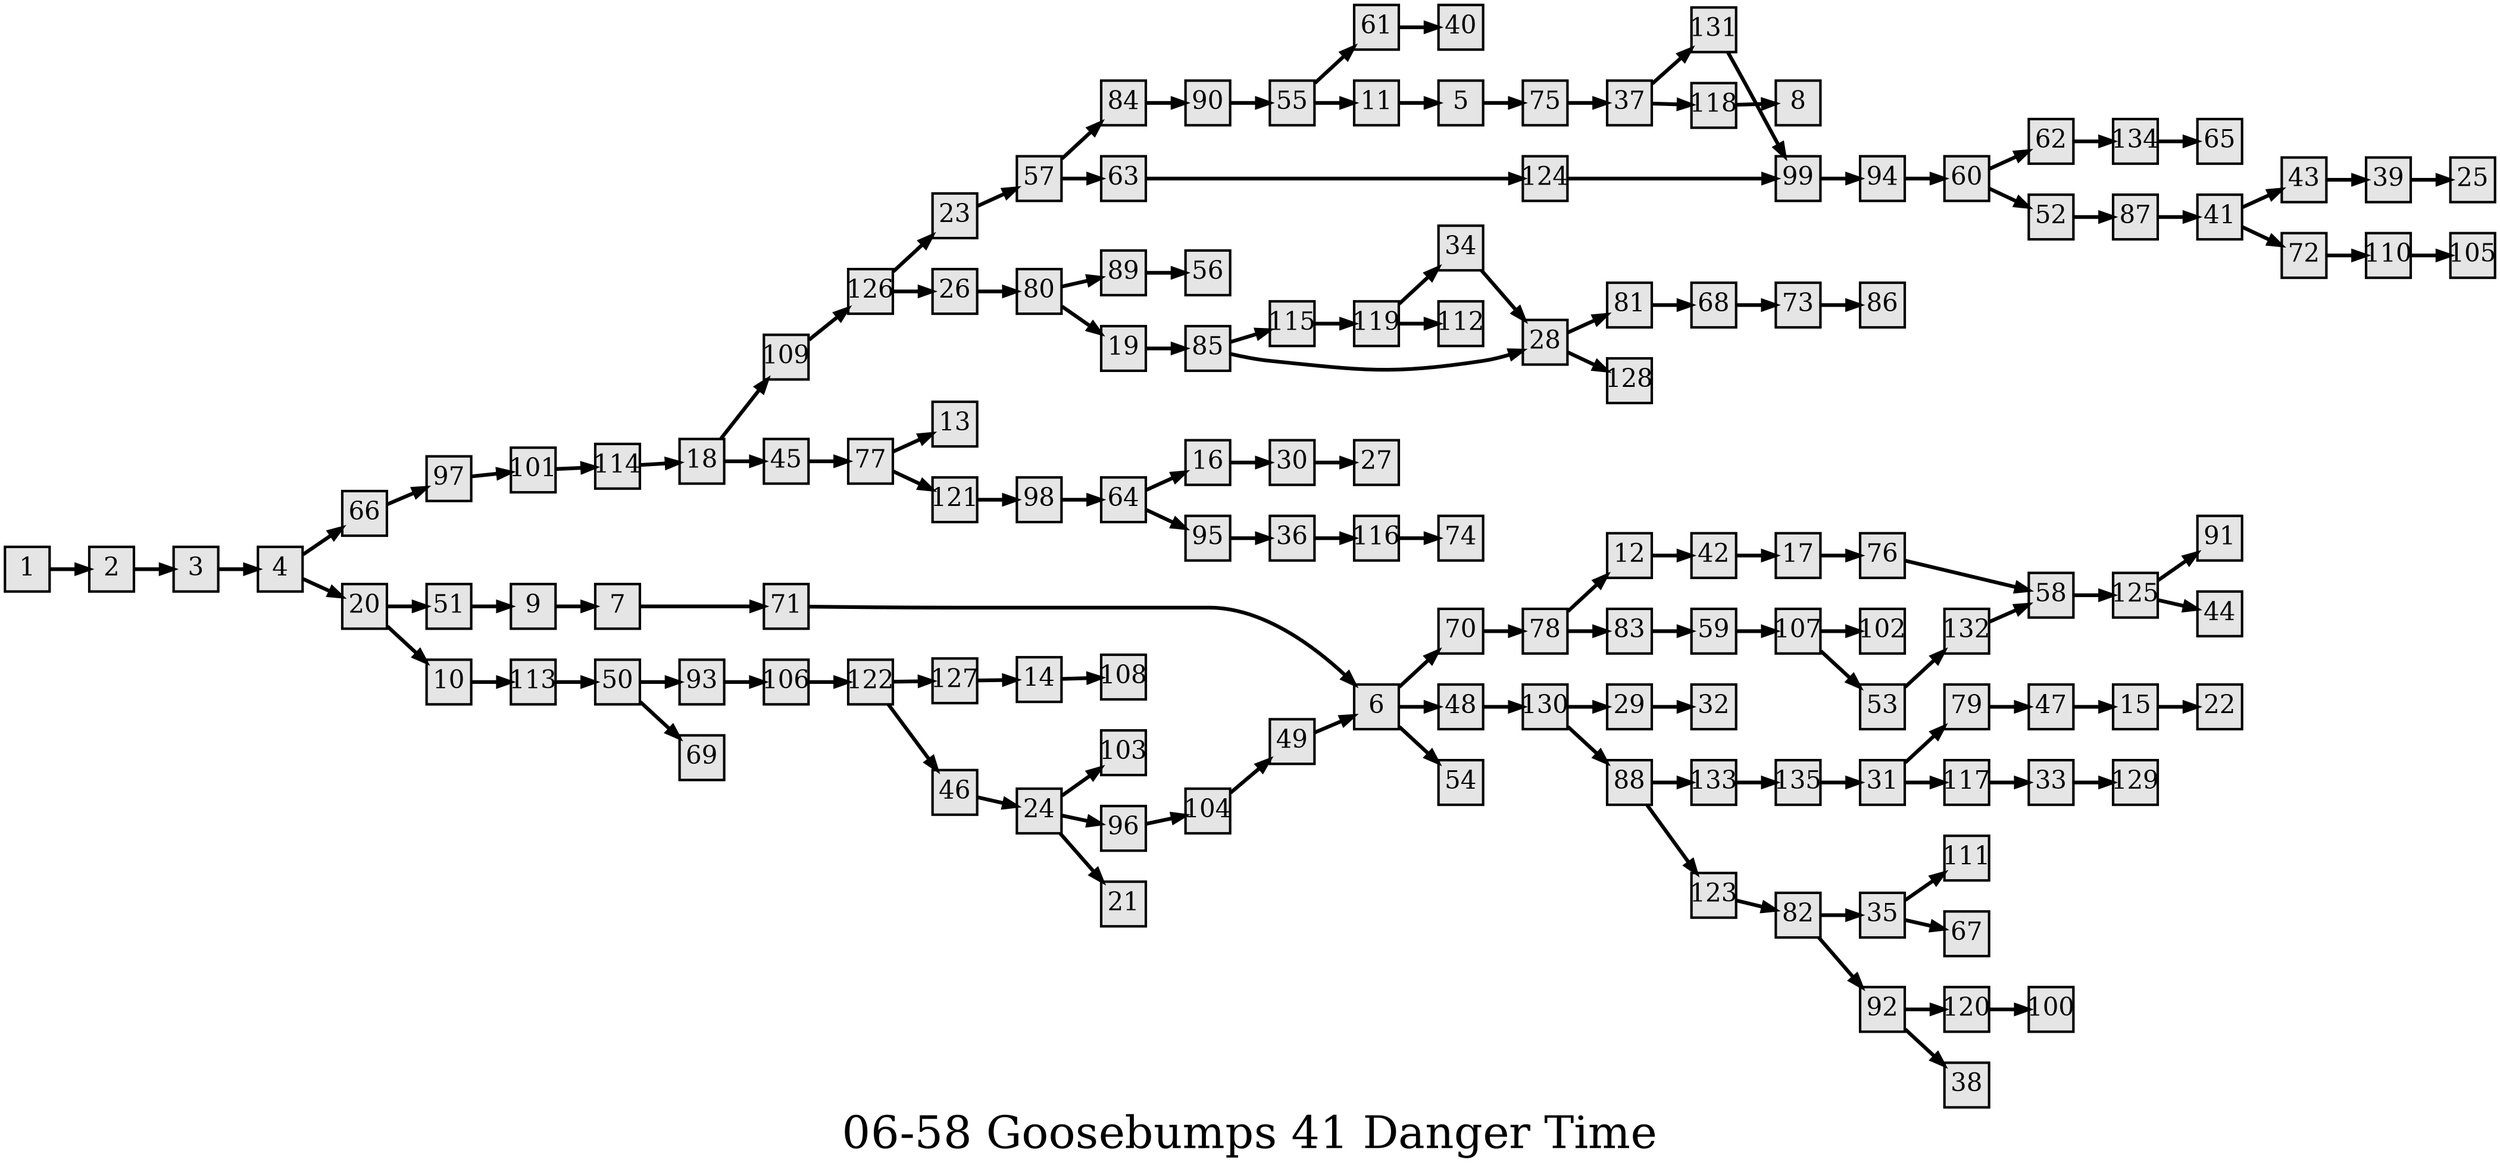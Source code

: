 digraph g{
  graph [ label="06-58 Goosebumps 41 Danger Time" rankdir=LR, ordering=out, fontsize=36, nodesep="0.35", ranksep="0.45"];
  node  [shape=rect, penwidth=2, fontsize=20, style=filled, fillcolor=grey90, margin="0,0", labelfloat=true, regular=true, fixedsize=true];
  edge  [labelfloat=true, penwidth=3, fontsize=12];
  // ---;
  // group  : Katz;
  // id     : 06-58;
  // gbid   : 1239;
  // series : Give Yourself Goosebumps;
  // title  : Danger Time;
  // author : R.L. Stine;
  // credit:;
  // - name : Yee-Ann Wong;
  // role : encoder;
  // date : 2017-08-31;
  // - name : Jeremy Douglass;
  // role : editor;
  // date : 2017-10-19;
  // render:;
  // - name   : small;
  // styles : gvStyles-small.txt;
  // engine : dot;
  // comment: >;
  
  // ---;
  
  // From | To | Label;
  
  1 -> 2;
  2 -> 3;
  3 -> 4;
  4 -> 66;
  4 -> 20;
  5 -> 75;
  6 -> 70;
  6 -> 48;
  6 -> 54;
  7 -> 71;
  9 -> 7;
  10 -> 113;
  11 -> 5;
  12 -> 42;
  14 -> 108;
  15 -> 22;
  16 -> 30;
  17 -> 76;
  18 -> 109;
  18 -> 45;
  19 -> 85;
  20 -> 51;
  20 -> 10;
  23 -> 57;
  24 -> 103;
  24 -> 96;
  24 -> 21;
  26 -> 80;
  28 -> 81;
  28 -> 128;
  29 -> 32;
  30 -> 27;
  31 -> 79;
  31 -> 117;
  33 -> 129;
  34 -> 28;
  35 -> 111;
  35 -> 67;
  36 -> 116;
  37 -> 131;
  37 -> 118;
  39 -> 25;
  41 -> 43;
  41 -> 72;
  42 -> 17;
  43 -> 39;
  45 -> 77;
  46 -> 24;
  47 -> 15;
  48 -> 130;
  49 -> 6;
  50 -> 93;
  50 -> 69;
  51 -> 9;
  52 -> 87;
  53 -> 132;
  55 -> 61;
  55 -> 11;
  57 -> 84;
  57 -> 63;
  58 -> 125;
  59 -> 107;
  60 -> 62;
  60 -> 52;
  61 -> 40;
  62 -> 134;
  63 -> 124;
  64 -> 16;
  64 -> 95;
  66 -> 97;
  68 -> 73;
  70 -> 78;
  71 -> 6;
  72 -> 110;
  73 -> 86;
  75 -> 37;
  76 -> 58;
  77 -> 13;
  77 -> 121;
  78 -> 12;
  78 -> 83;
  79 -> 47;
  80 -> 89;
  80 -> 19;
  81 -> 68;
  82 -> 35;
  82 -> 92;
  83 -> 59;
  84 -> 90;
  85 -> 115;
  85 -> 28;
  87 -> 41;
  88 -> 133;
  88 -> 123;
  89 -> 56;
  90 -> 55;
  92 -> 120;
  92 -> 38;
  93 -> 106;
  94 -> 60;
  95 -> 36;
  96 -> 104;
  97 -> 101;
  98 -> 64;
  99 -> 94;
  101 -> 114;
  104 -> 49;
  106 -> 122;
  107 -> 102;
  107 -> 53;
  109 -> 126;
  110 -> 105;
  113 -> 50;
  114 -> 18;
  115 -> 119;
  116 -> 74;
  117 -> 33;
  118 -> 8;
  119 -> 34;
  119 -> 112;
  120 -> 100;
  121 -> 98;
  122 -> 127;
  122 -> 46;
  123 -> 82;
  124 -> 99;
  125 -> 91;
  125 -> 44;
  126 -> 23;
  126 -> 26;
  127 -> 14;
  130 -> 29;
  130 -> 88;
  131 -> 99;
  132 -> 58;
  133 -> 135;
  134 -> 65;
  135 -> 31;
}

